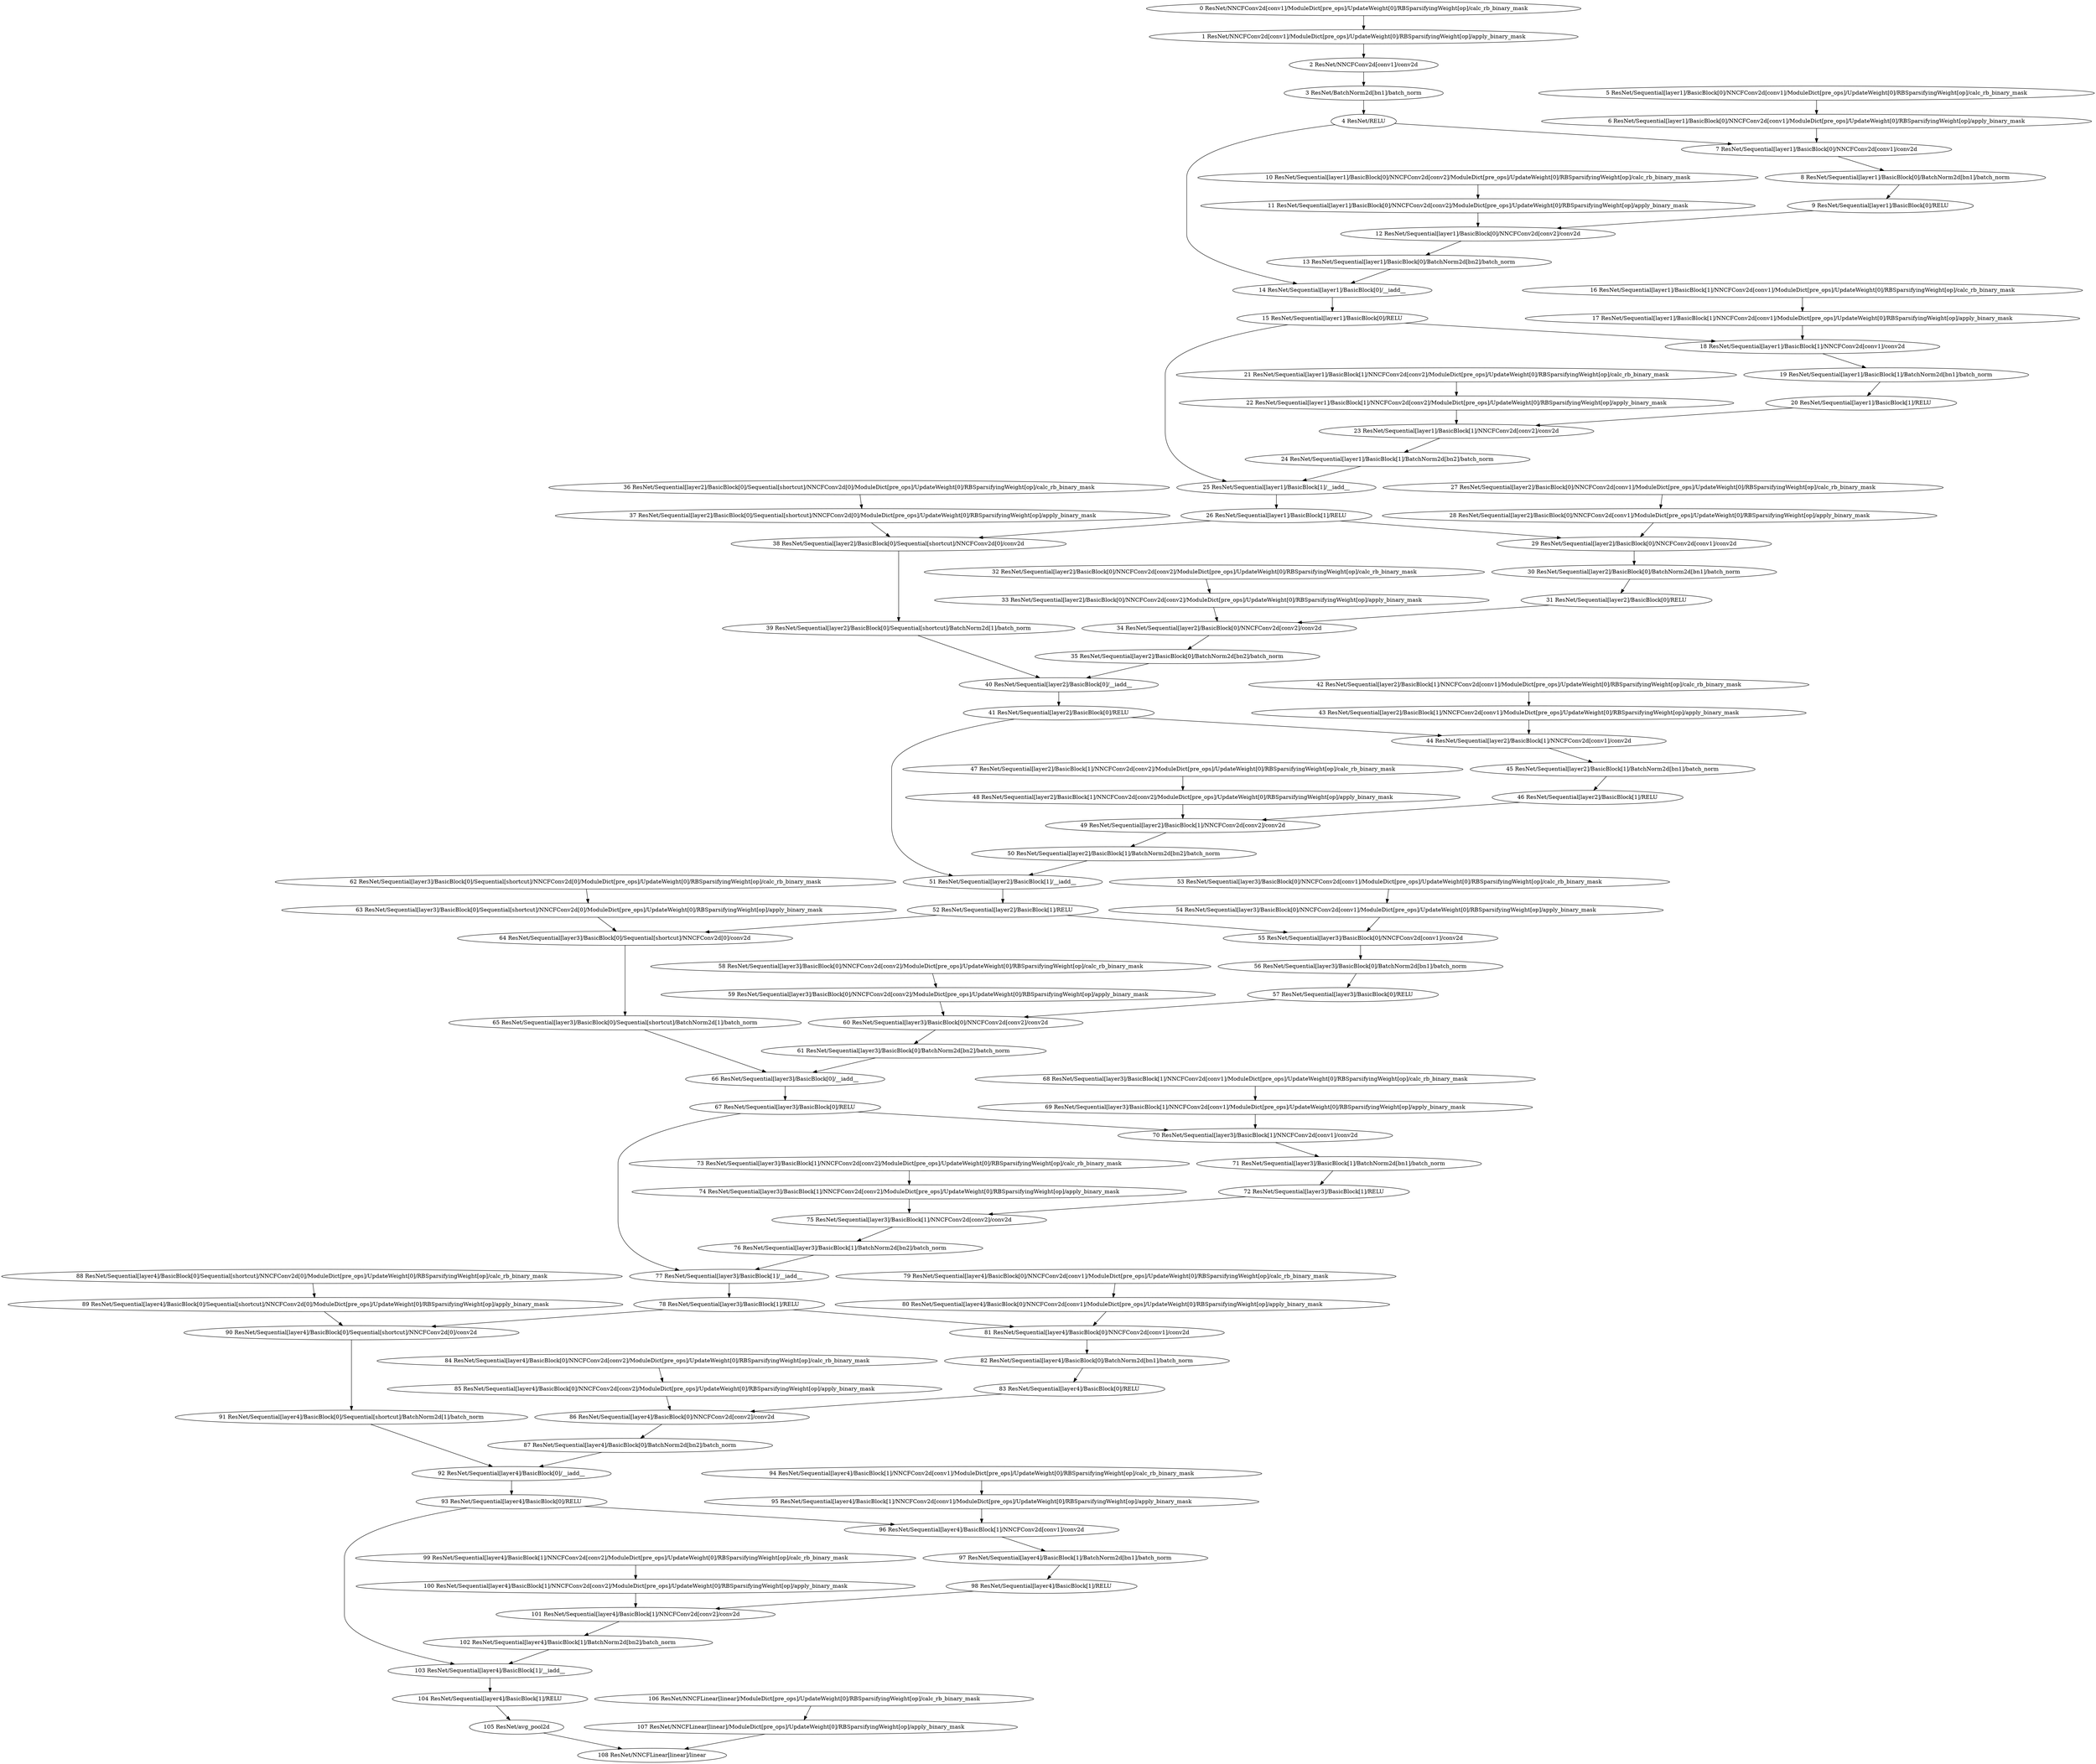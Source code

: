 strict digraph  {
"0 ResNet/NNCFConv2d[conv1]/ModuleDict[pre_ops]/UpdateWeight[0]/RBSparsifyingWeight[op]/calc_rb_binary_mask" [id=0, scope="ResNet/NNCFConv2d[conv1]/ModuleDict[pre_ops]/UpdateWeight[0]/RBSparsifyingWeight[op]", type=calc_rb_binary_mask];
"1 ResNet/NNCFConv2d[conv1]/ModuleDict[pre_ops]/UpdateWeight[0]/RBSparsifyingWeight[op]/apply_binary_mask" [id=1, scope="ResNet/NNCFConv2d[conv1]/ModuleDict[pre_ops]/UpdateWeight[0]/RBSparsifyingWeight[op]", type=apply_binary_mask];
"2 ResNet/NNCFConv2d[conv1]/conv2d" [id=2, scope="ResNet/NNCFConv2d[conv1]", type=conv2d];
"3 ResNet/BatchNorm2d[bn1]/batch_norm" [id=3, scope="ResNet/BatchNorm2d[bn1]", type=batch_norm];
"4 ResNet/RELU" [id=4, scope=ResNet, type=RELU];
"5 ResNet/Sequential[layer1]/BasicBlock[0]/NNCFConv2d[conv1]/ModuleDict[pre_ops]/UpdateWeight[0]/RBSparsifyingWeight[op]/calc_rb_binary_mask" [id=5, scope="ResNet/Sequential[layer1]/BasicBlock[0]/NNCFConv2d[conv1]/ModuleDict[pre_ops]/UpdateWeight[0]/RBSparsifyingWeight[op]", type=calc_rb_binary_mask];
"6 ResNet/Sequential[layer1]/BasicBlock[0]/NNCFConv2d[conv1]/ModuleDict[pre_ops]/UpdateWeight[0]/RBSparsifyingWeight[op]/apply_binary_mask" [id=6, scope="ResNet/Sequential[layer1]/BasicBlock[0]/NNCFConv2d[conv1]/ModuleDict[pre_ops]/UpdateWeight[0]/RBSparsifyingWeight[op]", type=apply_binary_mask];
"7 ResNet/Sequential[layer1]/BasicBlock[0]/NNCFConv2d[conv1]/conv2d" [id=7, scope="ResNet/Sequential[layer1]/BasicBlock[0]/NNCFConv2d[conv1]", type=conv2d];
"8 ResNet/Sequential[layer1]/BasicBlock[0]/BatchNorm2d[bn1]/batch_norm" [id=8, scope="ResNet/Sequential[layer1]/BasicBlock[0]/BatchNorm2d[bn1]", type=batch_norm];
"9 ResNet/Sequential[layer1]/BasicBlock[0]/RELU" [id=9, scope="ResNet/Sequential[layer1]/BasicBlock[0]", type=RELU];
"10 ResNet/Sequential[layer1]/BasicBlock[0]/NNCFConv2d[conv2]/ModuleDict[pre_ops]/UpdateWeight[0]/RBSparsifyingWeight[op]/calc_rb_binary_mask" [id=10, scope="ResNet/Sequential[layer1]/BasicBlock[0]/NNCFConv2d[conv2]/ModuleDict[pre_ops]/UpdateWeight[0]/RBSparsifyingWeight[op]", type=calc_rb_binary_mask];
"11 ResNet/Sequential[layer1]/BasicBlock[0]/NNCFConv2d[conv2]/ModuleDict[pre_ops]/UpdateWeight[0]/RBSparsifyingWeight[op]/apply_binary_mask" [id=11, scope="ResNet/Sequential[layer1]/BasicBlock[0]/NNCFConv2d[conv2]/ModuleDict[pre_ops]/UpdateWeight[0]/RBSparsifyingWeight[op]", type=apply_binary_mask];
"12 ResNet/Sequential[layer1]/BasicBlock[0]/NNCFConv2d[conv2]/conv2d" [id=12, scope="ResNet/Sequential[layer1]/BasicBlock[0]/NNCFConv2d[conv2]", type=conv2d];
"13 ResNet/Sequential[layer1]/BasicBlock[0]/BatchNorm2d[bn2]/batch_norm" [id=13, scope="ResNet/Sequential[layer1]/BasicBlock[0]/BatchNorm2d[bn2]", type=batch_norm];
"14 ResNet/Sequential[layer1]/BasicBlock[0]/__iadd__" [id=14, scope="ResNet/Sequential[layer1]/BasicBlock[0]", type=__iadd__];
"15 ResNet/Sequential[layer1]/BasicBlock[0]/RELU" [id=15, scope="ResNet/Sequential[layer1]/BasicBlock[0]", type=RELU];
"16 ResNet/Sequential[layer1]/BasicBlock[1]/NNCFConv2d[conv1]/ModuleDict[pre_ops]/UpdateWeight[0]/RBSparsifyingWeight[op]/calc_rb_binary_mask" [id=16, scope="ResNet/Sequential[layer1]/BasicBlock[1]/NNCFConv2d[conv1]/ModuleDict[pre_ops]/UpdateWeight[0]/RBSparsifyingWeight[op]", type=calc_rb_binary_mask];
"17 ResNet/Sequential[layer1]/BasicBlock[1]/NNCFConv2d[conv1]/ModuleDict[pre_ops]/UpdateWeight[0]/RBSparsifyingWeight[op]/apply_binary_mask" [id=17, scope="ResNet/Sequential[layer1]/BasicBlock[1]/NNCFConv2d[conv1]/ModuleDict[pre_ops]/UpdateWeight[0]/RBSparsifyingWeight[op]", type=apply_binary_mask];
"18 ResNet/Sequential[layer1]/BasicBlock[1]/NNCFConv2d[conv1]/conv2d" [id=18, scope="ResNet/Sequential[layer1]/BasicBlock[1]/NNCFConv2d[conv1]", type=conv2d];
"19 ResNet/Sequential[layer1]/BasicBlock[1]/BatchNorm2d[bn1]/batch_norm" [id=19, scope="ResNet/Sequential[layer1]/BasicBlock[1]/BatchNorm2d[bn1]", type=batch_norm];
"20 ResNet/Sequential[layer1]/BasicBlock[1]/RELU" [id=20, scope="ResNet/Sequential[layer1]/BasicBlock[1]", type=RELU];
"21 ResNet/Sequential[layer1]/BasicBlock[1]/NNCFConv2d[conv2]/ModuleDict[pre_ops]/UpdateWeight[0]/RBSparsifyingWeight[op]/calc_rb_binary_mask" [id=21, scope="ResNet/Sequential[layer1]/BasicBlock[1]/NNCFConv2d[conv2]/ModuleDict[pre_ops]/UpdateWeight[0]/RBSparsifyingWeight[op]", type=calc_rb_binary_mask];
"22 ResNet/Sequential[layer1]/BasicBlock[1]/NNCFConv2d[conv2]/ModuleDict[pre_ops]/UpdateWeight[0]/RBSparsifyingWeight[op]/apply_binary_mask" [id=22, scope="ResNet/Sequential[layer1]/BasicBlock[1]/NNCFConv2d[conv2]/ModuleDict[pre_ops]/UpdateWeight[0]/RBSparsifyingWeight[op]", type=apply_binary_mask];
"23 ResNet/Sequential[layer1]/BasicBlock[1]/NNCFConv2d[conv2]/conv2d" [id=23, scope="ResNet/Sequential[layer1]/BasicBlock[1]/NNCFConv2d[conv2]", type=conv2d];
"24 ResNet/Sequential[layer1]/BasicBlock[1]/BatchNorm2d[bn2]/batch_norm" [id=24, scope="ResNet/Sequential[layer1]/BasicBlock[1]/BatchNorm2d[bn2]", type=batch_norm];
"25 ResNet/Sequential[layer1]/BasicBlock[1]/__iadd__" [id=25, scope="ResNet/Sequential[layer1]/BasicBlock[1]", type=__iadd__];
"26 ResNet/Sequential[layer1]/BasicBlock[1]/RELU" [id=26, scope="ResNet/Sequential[layer1]/BasicBlock[1]", type=RELU];
"27 ResNet/Sequential[layer2]/BasicBlock[0]/NNCFConv2d[conv1]/ModuleDict[pre_ops]/UpdateWeight[0]/RBSparsifyingWeight[op]/calc_rb_binary_mask" [id=27, scope="ResNet/Sequential[layer2]/BasicBlock[0]/NNCFConv2d[conv1]/ModuleDict[pre_ops]/UpdateWeight[0]/RBSparsifyingWeight[op]", type=calc_rb_binary_mask];
"28 ResNet/Sequential[layer2]/BasicBlock[0]/NNCFConv2d[conv1]/ModuleDict[pre_ops]/UpdateWeight[0]/RBSparsifyingWeight[op]/apply_binary_mask" [id=28, scope="ResNet/Sequential[layer2]/BasicBlock[0]/NNCFConv2d[conv1]/ModuleDict[pre_ops]/UpdateWeight[0]/RBSparsifyingWeight[op]", type=apply_binary_mask];
"29 ResNet/Sequential[layer2]/BasicBlock[0]/NNCFConv2d[conv1]/conv2d" [id=29, scope="ResNet/Sequential[layer2]/BasicBlock[0]/NNCFConv2d[conv1]", type=conv2d];
"30 ResNet/Sequential[layer2]/BasicBlock[0]/BatchNorm2d[bn1]/batch_norm" [id=30, scope="ResNet/Sequential[layer2]/BasicBlock[0]/BatchNorm2d[bn1]", type=batch_norm];
"31 ResNet/Sequential[layer2]/BasicBlock[0]/RELU" [id=31, scope="ResNet/Sequential[layer2]/BasicBlock[0]", type=RELU];
"32 ResNet/Sequential[layer2]/BasicBlock[0]/NNCFConv2d[conv2]/ModuleDict[pre_ops]/UpdateWeight[0]/RBSparsifyingWeight[op]/calc_rb_binary_mask" [id=32, scope="ResNet/Sequential[layer2]/BasicBlock[0]/NNCFConv2d[conv2]/ModuleDict[pre_ops]/UpdateWeight[0]/RBSparsifyingWeight[op]", type=calc_rb_binary_mask];
"33 ResNet/Sequential[layer2]/BasicBlock[0]/NNCFConv2d[conv2]/ModuleDict[pre_ops]/UpdateWeight[0]/RBSparsifyingWeight[op]/apply_binary_mask" [id=33, scope="ResNet/Sequential[layer2]/BasicBlock[0]/NNCFConv2d[conv2]/ModuleDict[pre_ops]/UpdateWeight[0]/RBSparsifyingWeight[op]", type=apply_binary_mask];
"34 ResNet/Sequential[layer2]/BasicBlock[0]/NNCFConv2d[conv2]/conv2d" [id=34, scope="ResNet/Sequential[layer2]/BasicBlock[0]/NNCFConv2d[conv2]", type=conv2d];
"35 ResNet/Sequential[layer2]/BasicBlock[0]/BatchNorm2d[bn2]/batch_norm" [id=35, scope="ResNet/Sequential[layer2]/BasicBlock[0]/BatchNorm2d[bn2]", type=batch_norm];
"36 ResNet/Sequential[layer2]/BasicBlock[0]/Sequential[shortcut]/NNCFConv2d[0]/ModuleDict[pre_ops]/UpdateWeight[0]/RBSparsifyingWeight[op]/calc_rb_binary_mask" [id=36, scope="ResNet/Sequential[layer2]/BasicBlock[0]/Sequential[shortcut]/NNCFConv2d[0]/ModuleDict[pre_ops]/UpdateWeight[0]/RBSparsifyingWeight[op]", type=calc_rb_binary_mask];
"37 ResNet/Sequential[layer2]/BasicBlock[0]/Sequential[shortcut]/NNCFConv2d[0]/ModuleDict[pre_ops]/UpdateWeight[0]/RBSparsifyingWeight[op]/apply_binary_mask" [id=37, scope="ResNet/Sequential[layer2]/BasicBlock[0]/Sequential[shortcut]/NNCFConv2d[0]/ModuleDict[pre_ops]/UpdateWeight[0]/RBSparsifyingWeight[op]", type=apply_binary_mask];
"38 ResNet/Sequential[layer2]/BasicBlock[0]/Sequential[shortcut]/NNCFConv2d[0]/conv2d" [id=38, scope="ResNet/Sequential[layer2]/BasicBlock[0]/Sequential[shortcut]/NNCFConv2d[0]", type=conv2d];
"39 ResNet/Sequential[layer2]/BasicBlock[0]/Sequential[shortcut]/BatchNorm2d[1]/batch_norm" [id=39, scope="ResNet/Sequential[layer2]/BasicBlock[0]/Sequential[shortcut]/BatchNorm2d[1]", type=batch_norm];
"40 ResNet/Sequential[layer2]/BasicBlock[0]/__iadd__" [id=40, scope="ResNet/Sequential[layer2]/BasicBlock[0]", type=__iadd__];
"41 ResNet/Sequential[layer2]/BasicBlock[0]/RELU" [id=41, scope="ResNet/Sequential[layer2]/BasicBlock[0]", type=RELU];
"42 ResNet/Sequential[layer2]/BasicBlock[1]/NNCFConv2d[conv1]/ModuleDict[pre_ops]/UpdateWeight[0]/RBSparsifyingWeight[op]/calc_rb_binary_mask" [id=42, scope="ResNet/Sequential[layer2]/BasicBlock[1]/NNCFConv2d[conv1]/ModuleDict[pre_ops]/UpdateWeight[0]/RBSparsifyingWeight[op]", type=calc_rb_binary_mask];
"43 ResNet/Sequential[layer2]/BasicBlock[1]/NNCFConv2d[conv1]/ModuleDict[pre_ops]/UpdateWeight[0]/RBSparsifyingWeight[op]/apply_binary_mask" [id=43, scope="ResNet/Sequential[layer2]/BasicBlock[1]/NNCFConv2d[conv1]/ModuleDict[pre_ops]/UpdateWeight[0]/RBSparsifyingWeight[op]", type=apply_binary_mask];
"44 ResNet/Sequential[layer2]/BasicBlock[1]/NNCFConv2d[conv1]/conv2d" [id=44, scope="ResNet/Sequential[layer2]/BasicBlock[1]/NNCFConv2d[conv1]", type=conv2d];
"45 ResNet/Sequential[layer2]/BasicBlock[1]/BatchNorm2d[bn1]/batch_norm" [id=45, scope="ResNet/Sequential[layer2]/BasicBlock[1]/BatchNorm2d[bn1]", type=batch_norm];
"46 ResNet/Sequential[layer2]/BasicBlock[1]/RELU" [id=46, scope="ResNet/Sequential[layer2]/BasicBlock[1]", type=RELU];
"47 ResNet/Sequential[layer2]/BasicBlock[1]/NNCFConv2d[conv2]/ModuleDict[pre_ops]/UpdateWeight[0]/RBSparsifyingWeight[op]/calc_rb_binary_mask" [id=47, scope="ResNet/Sequential[layer2]/BasicBlock[1]/NNCFConv2d[conv2]/ModuleDict[pre_ops]/UpdateWeight[0]/RBSparsifyingWeight[op]", type=calc_rb_binary_mask];
"48 ResNet/Sequential[layer2]/BasicBlock[1]/NNCFConv2d[conv2]/ModuleDict[pre_ops]/UpdateWeight[0]/RBSparsifyingWeight[op]/apply_binary_mask" [id=48, scope="ResNet/Sequential[layer2]/BasicBlock[1]/NNCFConv2d[conv2]/ModuleDict[pre_ops]/UpdateWeight[0]/RBSparsifyingWeight[op]", type=apply_binary_mask];
"49 ResNet/Sequential[layer2]/BasicBlock[1]/NNCFConv2d[conv2]/conv2d" [id=49, scope="ResNet/Sequential[layer2]/BasicBlock[1]/NNCFConv2d[conv2]", type=conv2d];
"50 ResNet/Sequential[layer2]/BasicBlock[1]/BatchNorm2d[bn2]/batch_norm" [id=50, scope="ResNet/Sequential[layer2]/BasicBlock[1]/BatchNorm2d[bn2]", type=batch_norm];
"51 ResNet/Sequential[layer2]/BasicBlock[1]/__iadd__" [id=51, scope="ResNet/Sequential[layer2]/BasicBlock[1]", type=__iadd__];
"52 ResNet/Sequential[layer2]/BasicBlock[1]/RELU" [id=52, scope="ResNet/Sequential[layer2]/BasicBlock[1]", type=RELU];
"53 ResNet/Sequential[layer3]/BasicBlock[0]/NNCFConv2d[conv1]/ModuleDict[pre_ops]/UpdateWeight[0]/RBSparsifyingWeight[op]/calc_rb_binary_mask" [id=53, scope="ResNet/Sequential[layer3]/BasicBlock[0]/NNCFConv2d[conv1]/ModuleDict[pre_ops]/UpdateWeight[0]/RBSparsifyingWeight[op]", type=calc_rb_binary_mask];
"54 ResNet/Sequential[layer3]/BasicBlock[0]/NNCFConv2d[conv1]/ModuleDict[pre_ops]/UpdateWeight[0]/RBSparsifyingWeight[op]/apply_binary_mask" [id=54, scope="ResNet/Sequential[layer3]/BasicBlock[0]/NNCFConv2d[conv1]/ModuleDict[pre_ops]/UpdateWeight[0]/RBSparsifyingWeight[op]", type=apply_binary_mask];
"55 ResNet/Sequential[layer3]/BasicBlock[0]/NNCFConv2d[conv1]/conv2d" [id=55, scope="ResNet/Sequential[layer3]/BasicBlock[0]/NNCFConv2d[conv1]", type=conv2d];
"56 ResNet/Sequential[layer3]/BasicBlock[0]/BatchNorm2d[bn1]/batch_norm" [id=56, scope="ResNet/Sequential[layer3]/BasicBlock[0]/BatchNorm2d[bn1]", type=batch_norm];
"57 ResNet/Sequential[layer3]/BasicBlock[0]/RELU" [id=57, scope="ResNet/Sequential[layer3]/BasicBlock[0]", type=RELU];
"58 ResNet/Sequential[layer3]/BasicBlock[0]/NNCFConv2d[conv2]/ModuleDict[pre_ops]/UpdateWeight[0]/RBSparsifyingWeight[op]/calc_rb_binary_mask" [id=58, scope="ResNet/Sequential[layer3]/BasicBlock[0]/NNCFConv2d[conv2]/ModuleDict[pre_ops]/UpdateWeight[0]/RBSparsifyingWeight[op]", type=calc_rb_binary_mask];
"59 ResNet/Sequential[layer3]/BasicBlock[0]/NNCFConv2d[conv2]/ModuleDict[pre_ops]/UpdateWeight[0]/RBSparsifyingWeight[op]/apply_binary_mask" [id=59, scope="ResNet/Sequential[layer3]/BasicBlock[0]/NNCFConv2d[conv2]/ModuleDict[pre_ops]/UpdateWeight[0]/RBSparsifyingWeight[op]", type=apply_binary_mask];
"60 ResNet/Sequential[layer3]/BasicBlock[0]/NNCFConv2d[conv2]/conv2d" [id=60, scope="ResNet/Sequential[layer3]/BasicBlock[0]/NNCFConv2d[conv2]", type=conv2d];
"61 ResNet/Sequential[layer3]/BasicBlock[0]/BatchNorm2d[bn2]/batch_norm" [id=61, scope="ResNet/Sequential[layer3]/BasicBlock[0]/BatchNorm2d[bn2]", type=batch_norm];
"62 ResNet/Sequential[layer3]/BasicBlock[0]/Sequential[shortcut]/NNCFConv2d[0]/ModuleDict[pre_ops]/UpdateWeight[0]/RBSparsifyingWeight[op]/calc_rb_binary_mask" [id=62, scope="ResNet/Sequential[layer3]/BasicBlock[0]/Sequential[shortcut]/NNCFConv2d[0]/ModuleDict[pre_ops]/UpdateWeight[0]/RBSparsifyingWeight[op]", type=calc_rb_binary_mask];
"63 ResNet/Sequential[layer3]/BasicBlock[0]/Sequential[shortcut]/NNCFConv2d[0]/ModuleDict[pre_ops]/UpdateWeight[0]/RBSparsifyingWeight[op]/apply_binary_mask" [id=63, scope="ResNet/Sequential[layer3]/BasicBlock[0]/Sequential[shortcut]/NNCFConv2d[0]/ModuleDict[pre_ops]/UpdateWeight[0]/RBSparsifyingWeight[op]", type=apply_binary_mask];
"64 ResNet/Sequential[layer3]/BasicBlock[0]/Sequential[shortcut]/NNCFConv2d[0]/conv2d" [id=64, scope="ResNet/Sequential[layer3]/BasicBlock[0]/Sequential[shortcut]/NNCFConv2d[0]", type=conv2d];
"65 ResNet/Sequential[layer3]/BasicBlock[0]/Sequential[shortcut]/BatchNorm2d[1]/batch_norm" [id=65, scope="ResNet/Sequential[layer3]/BasicBlock[0]/Sequential[shortcut]/BatchNorm2d[1]", type=batch_norm];
"66 ResNet/Sequential[layer3]/BasicBlock[0]/__iadd__" [id=66, scope="ResNet/Sequential[layer3]/BasicBlock[0]", type=__iadd__];
"67 ResNet/Sequential[layer3]/BasicBlock[0]/RELU" [id=67, scope="ResNet/Sequential[layer3]/BasicBlock[0]", type=RELU];
"68 ResNet/Sequential[layer3]/BasicBlock[1]/NNCFConv2d[conv1]/ModuleDict[pre_ops]/UpdateWeight[0]/RBSparsifyingWeight[op]/calc_rb_binary_mask" [id=68, scope="ResNet/Sequential[layer3]/BasicBlock[1]/NNCFConv2d[conv1]/ModuleDict[pre_ops]/UpdateWeight[0]/RBSparsifyingWeight[op]", type=calc_rb_binary_mask];
"69 ResNet/Sequential[layer3]/BasicBlock[1]/NNCFConv2d[conv1]/ModuleDict[pre_ops]/UpdateWeight[0]/RBSparsifyingWeight[op]/apply_binary_mask" [id=69, scope="ResNet/Sequential[layer3]/BasicBlock[1]/NNCFConv2d[conv1]/ModuleDict[pre_ops]/UpdateWeight[0]/RBSparsifyingWeight[op]", type=apply_binary_mask];
"70 ResNet/Sequential[layer3]/BasicBlock[1]/NNCFConv2d[conv1]/conv2d" [id=70, scope="ResNet/Sequential[layer3]/BasicBlock[1]/NNCFConv2d[conv1]", type=conv2d];
"71 ResNet/Sequential[layer3]/BasicBlock[1]/BatchNorm2d[bn1]/batch_norm" [id=71, scope="ResNet/Sequential[layer3]/BasicBlock[1]/BatchNorm2d[bn1]", type=batch_norm];
"72 ResNet/Sequential[layer3]/BasicBlock[1]/RELU" [id=72, scope="ResNet/Sequential[layer3]/BasicBlock[1]", type=RELU];
"73 ResNet/Sequential[layer3]/BasicBlock[1]/NNCFConv2d[conv2]/ModuleDict[pre_ops]/UpdateWeight[0]/RBSparsifyingWeight[op]/calc_rb_binary_mask" [id=73, scope="ResNet/Sequential[layer3]/BasicBlock[1]/NNCFConv2d[conv2]/ModuleDict[pre_ops]/UpdateWeight[0]/RBSparsifyingWeight[op]", type=calc_rb_binary_mask];
"74 ResNet/Sequential[layer3]/BasicBlock[1]/NNCFConv2d[conv2]/ModuleDict[pre_ops]/UpdateWeight[0]/RBSparsifyingWeight[op]/apply_binary_mask" [id=74, scope="ResNet/Sequential[layer3]/BasicBlock[1]/NNCFConv2d[conv2]/ModuleDict[pre_ops]/UpdateWeight[0]/RBSparsifyingWeight[op]", type=apply_binary_mask];
"75 ResNet/Sequential[layer3]/BasicBlock[1]/NNCFConv2d[conv2]/conv2d" [id=75, scope="ResNet/Sequential[layer3]/BasicBlock[1]/NNCFConv2d[conv2]", type=conv2d];
"76 ResNet/Sequential[layer3]/BasicBlock[1]/BatchNorm2d[bn2]/batch_norm" [id=76, scope="ResNet/Sequential[layer3]/BasicBlock[1]/BatchNorm2d[bn2]", type=batch_norm];
"77 ResNet/Sequential[layer3]/BasicBlock[1]/__iadd__" [id=77, scope="ResNet/Sequential[layer3]/BasicBlock[1]", type=__iadd__];
"78 ResNet/Sequential[layer3]/BasicBlock[1]/RELU" [id=78, scope="ResNet/Sequential[layer3]/BasicBlock[1]", type=RELU];
"79 ResNet/Sequential[layer4]/BasicBlock[0]/NNCFConv2d[conv1]/ModuleDict[pre_ops]/UpdateWeight[0]/RBSparsifyingWeight[op]/calc_rb_binary_mask" [id=79, scope="ResNet/Sequential[layer4]/BasicBlock[0]/NNCFConv2d[conv1]/ModuleDict[pre_ops]/UpdateWeight[0]/RBSparsifyingWeight[op]", type=calc_rb_binary_mask];
"80 ResNet/Sequential[layer4]/BasicBlock[0]/NNCFConv2d[conv1]/ModuleDict[pre_ops]/UpdateWeight[0]/RBSparsifyingWeight[op]/apply_binary_mask" [id=80, scope="ResNet/Sequential[layer4]/BasicBlock[0]/NNCFConv2d[conv1]/ModuleDict[pre_ops]/UpdateWeight[0]/RBSparsifyingWeight[op]", type=apply_binary_mask];
"81 ResNet/Sequential[layer4]/BasicBlock[0]/NNCFConv2d[conv1]/conv2d" [id=81, scope="ResNet/Sequential[layer4]/BasicBlock[0]/NNCFConv2d[conv1]", type=conv2d];
"82 ResNet/Sequential[layer4]/BasicBlock[0]/BatchNorm2d[bn1]/batch_norm" [id=82, scope="ResNet/Sequential[layer4]/BasicBlock[0]/BatchNorm2d[bn1]", type=batch_norm];
"83 ResNet/Sequential[layer4]/BasicBlock[0]/RELU" [id=83, scope="ResNet/Sequential[layer4]/BasicBlock[0]", type=RELU];
"84 ResNet/Sequential[layer4]/BasicBlock[0]/NNCFConv2d[conv2]/ModuleDict[pre_ops]/UpdateWeight[0]/RBSparsifyingWeight[op]/calc_rb_binary_mask" [id=84, scope="ResNet/Sequential[layer4]/BasicBlock[0]/NNCFConv2d[conv2]/ModuleDict[pre_ops]/UpdateWeight[0]/RBSparsifyingWeight[op]", type=calc_rb_binary_mask];
"85 ResNet/Sequential[layer4]/BasicBlock[0]/NNCFConv2d[conv2]/ModuleDict[pre_ops]/UpdateWeight[0]/RBSparsifyingWeight[op]/apply_binary_mask" [id=85, scope="ResNet/Sequential[layer4]/BasicBlock[0]/NNCFConv2d[conv2]/ModuleDict[pre_ops]/UpdateWeight[0]/RBSparsifyingWeight[op]", type=apply_binary_mask];
"86 ResNet/Sequential[layer4]/BasicBlock[0]/NNCFConv2d[conv2]/conv2d" [id=86, scope="ResNet/Sequential[layer4]/BasicBlock[0]/NNCFConv2d[conv2]", type=conv2d];
"87 ResNet/Sequential[layer4]/BasicBlock[0]/BatchNorm2d[bn2]/batch_norm" [id=87, scope="ResNet/Sequential[layer4]/BasicBlock[0]/BatchNorm2d[bn2]", type=batch_norm];
"88 ResNet/Sequential[layer4]/BasicBlock[0]/Sequential[shortcut]/NNCFConv2d[0]/ModuleDict[pre_ops]/UpdateWeight[0]/RBSparsifyingWeight[op]/calc_rb_binary_mask" [id=88, scope="ResNet/Sequential[layer4]/BasicBlock[0]/Sequential[shortcut]/NNCFConv2d[0]/ModuleDict[pre_ops]/UpdateWeight[0]/RBSparsifyingWeight[op]", type=calc_rb_binary_mask];
"89 ResNet/Sequential[layer4]/BasicBlock[0]/Sequential[shortcut]/NNCFConv2d[0]/ModuleDict[pre_ops]/UpdateWeight[0]/RBSparsifyingWeight[op]/apply_binary_mask" [id=89, scope="ResNet/Sequential[layer4]/BasicBlock[0]/Sequential[shortcut]/NNCFConv2d[0]/ModuleDict[pre_ops]/UpdateWeight[0]/RBSparsifyingWeight[op]", type=apply_binary_mask];
"90 ResNet/Sequential[layer4]/BasicBlock[0]/Sequential[shortcut]/NNCFConv2d[0]/conv2d" [id=90, scope="ResNet/Sequential[layer4]/BasicBlock[0]/Sequential[shortcut]/NNCFConv2d[0]", type=conv2d];
"91 ResNet/Sequential[layer4]/BasicBlock[0]/Sequential[shortcut]/BatchNorm2d[1]/batch_norm" [id=91, scope="ResNet/Sequential[layer4]/BasicBlock[0]/Sequential[shortcut]/BatchNorm2d[1]", type=batch_norm];
"92 ResNet/Sequential[layer4]/BasicBlock[0]/__iadd__" [id=92, scope="ResNet/Sequential[layer4]/BasicBlock[0]", type=__iadd__];
"93 ResNet/Sequential[layer4]/BasicBlock[0]/RELU" [id=93, scope="ResNet/Sequential[layer4]/BasicBlock[0]", type=RELU];
"94 ResNet/Sequential[layer4]/BasicBlock[1]/NNCFConv2d[conv1]/ModuleDict[pre_ops]/UpdateWeight[0]/RBSparsifyingWeight[op]/calc_rb_binary_mask" [id=94, scope="ResNet/Sequential[layer4]/BasicBlock[1]/NNCFConv2d[conv1]/ModuleDict[pre_ops]/UpdateWeight[0]/RBSparsifyingWeight[op]", type=calc_rb_binary_mask];
"95 ResNet/Sequential[layer4]/BasicBlock[1]/NNCFConv2d[conv1]/ModuleDict[pre_ops]/UpdateWeight[0]/RBSparsifyingWeight[op]/apply_binary_mask" [id=95, scope="ResNet/Sequential[layer4]/BasicBlock[1]/NNCFConv2d[conv1]/ModuleDict[pre_ops]/UpdateWeight[0]/RBSparsifyingWeight[op]", type=apply_binary_mask];
"96 ResNet/Sequential[layer4]/BasicBlock[1]/NNCFConv2d[conv1]/conv2d" [id=96, scope="ResNet/Sequential[layer4]/BasicBlock[1]/NNCFConv2d[conv1]", type=conv2d];
"97 ResNet/Sequential[layer4]/BasicBlock[1]/BatchNorm2d[bn1]/batch_norm" [id=97, scope="ResNet/Sequential[layer4]/BasicBlock[1]/BatchNorm2d[bn1]", type=batch_norm];
"98 ResNet/Sequential[layer4]/BasicBlock[1]/RELU" [id=98, scope="ResNet/Sequential[layer4]/BasicBlock[1]", type=RELU];
"99 ResNet/Sequential[layer4]/BasicBlock[1]/NNCFConv2d[conv2]/ModuleDict[pre_ops]/UpdateWeight[0]/RBSparsifyingWeight[op]/calc_rb_binary_mask" [id=99, scope="ResNet/Sequential[layer4]/BasicBlock[1]/NNCFConv2d[conv2]/ModuleDict[pre_ops]/UpdateWeight[0]/RBSparsifyingWeight[op]", type=calc_rb_binary_mask];
"100 ResNet/Sequential[layer4]/BasicBlock[1]/NNCFConv2d[conv2]/ModuleDict[pre_ops]/UpdateWeight[0]/RBSparsifyingWeight[op]/apply_binary_mask" [id=100, scope="ResNet/Sequential[layer4]/BasicBlock[1]/NNCFConv2d[conv2]/ModuleDict[pre_ops]/UpdateWeight[0]/RBSparsifyingWeight[op]", type=apply_binary_mask];
"101 ResNet/Sequential[layer4]/BasicBlock[1]/NNCFConv2d[conv2]/conv2d" [id=101, scope="ResNet/Sequential[layer4]/BasicBlock[1]/NNCFConv2d[conv2]", type=conv2d];
"102 ResNet/Sequential[layer4]/BasicBlock[1]/BatchNorm2d[bn2]/batch_norm" [id=102, scope="ResNet/Sequential[layer4]/BasicBlock[1]/BatchNorm2d[bn2]", type=batch_norm];
"103 ResNet/Sequential[layer4]/BasicBlock[1]/__iadd__" [id=103, scope="ResNet/Sequential[layer4]/BasicBlock[1]", type=__iadd__];
"104 ResNet/Sequential[layer4]/BasicBlock[1]/RELU" [id=104, scope="ResNet/Sequential[layer4]/BasicBlock[1]", type=RELU];
"105 ResNet/avg_pool2d" [id=105, scope=ResNet, type=avg_pool2d];
"106 ResNet/NNCFLinear[linear]/ModuleDict[pre_ops]/UpdateWeight[0]/RBSparsifyingWeight[op]/calc_rb_binary_mask" [id=106, scope="ResNet/NNCFLinear[linear]/ModuleDict[pre_ops]/UpdateWeight[0]/RBSparsifyingWeight[op]", type=calc_rb_binary_mask];
"107 ResNet/NNCFLinear[linear]/ModuleDict[pre_ops]/UpdateWeight[0]/RBSparsifyingWeight[op]/apply_binary_mask" [id=107, scope="ResNet/NNCFLinear[linear]/ModuleDict[pre_ops]/UpdateWeight[0]/RBSparsifyingWeight[op]", type=apply_binary_mask];
"108 ResNet/NNCFLinear[linear]/linear" [id=108, scope="ResNet/NNCFLinear[linear]", type=linear];
"0 ResNet/NNCFConv2d[conv1]/ModuleDict[pre_ops]/UpdateWeight[0]/RBSparsifyingWeight[op]/calc_rb_binary_mask" -> "1 ResNet/NNCFConv2d[conv1]/ModuleDict[pre_ops]/UpdateWeight[0]/RBSparsifyingWeight[op]/apply_binary_mask";
"1 ResNet/NNCFConv2d[conv1]/ModuleDict[pre_ops]/UpdateWeight[0]/RBSparsifyingWeight[op]/apply_binary_mask" -> "2 ResNet/NNCFConv2d[conv1]/conv2d";
"2 ResNet/NNCFConv2d[conv1]/conv2d" -> "3 ResNet/BatchNorm2d[bn1]/batch_norm";
"3 ResNet/BatchNorm2d[bn1]/batch_norm" -> "4 ResNet/RELU";
"4 ResNet/RELU" -> "7 ResNet/Sequential[layer1]/BasicBlock[0]/NNCFConv2d[conv1]/conv2d";
"5 ResNet/Sequential[layer1]/BasicBlock[0]/NNCFConv2d[conv1]/ModuleDict[pre_ops]/UpdateWeight[0]/RBSparsifyingWeight[op]/calc_rb_binary_mask" -> "6 ResNet/Sequential[layer1]/BasicBlock[0]/NNCFConv2d[conv1]/ModuleDict[pre_ops]/UpdateWeight[0]/RBSparsifyingWeight[op]/apply_binary_mask";
"6 ResNet/Sequential[layer1]/BasicBlock[0]/NNCFConv2d[conv1]/ModuleDict[pre_ops]/UpdateWeight[0]/RBSparsifyingWeight[op]/apply_binary_mask" -> "7 ResNet/Sequential[layer1]/BasicBlock[0]/NNCFConv2d[conv1]/conv2d";
"7 ResNet/Sequential[layer1]/BasicBlock[0]/NNCFConv2d[conv1]/conv2d" -> "8 ResNet/Sequential[layer1]/BasicBlock[0]/BatchNorm2d[bn1]/batch_norm";
"8 ResNet/Sequential[layer1]/BasicBlock[0]/BatchNorm2d[bn1]/batch_norm" -> "9 ResNet/Sequential[layer1]/BasicBlock[0]/RELU";
"4 ResNet/RELU" -> "14 ResNet/Sequential[layer1]/BasicBlock[0]/__iadd__";
"9 ResNet/Sequential[layer1]/BasicBlock[0]/RELU" -> "12 ResNet/Sequential[layer1]/BasicBlock[0]/NNCFConv2d[conv2]/conv2d";
"10 ResNet/Sequential[layer1]/BasicBlock[0]/NNCFConv2d[conv2]/ModuleDict[pre_ops]/UpdateWeight[0]/RBSparsifyingWeight[op]/calc_rb_binary_mask" -> "11 ResNet/Sequential[layer1]/BasicBlock[0]/NNCFConv2d[conv2]/ModuleDict[pre_ops]/UpdateWeight[0]/RBSparsifyingWeight[op]/apply_binary_mask";
"11 ResNet/Sequential[layer1]/BasicBlock[0]/NNCFConv2d[conv2]/ModuleDict[pre_ops]/UpdateWeight[0]/RBSparsifyingWeight[op]/apply_binary_mask" -> "12 ResNet/Sequential[layer1]/BasicBlock[0]/NNCFConv2d[conv2]/conv2d";
"12 ResNet/Sequential[layer1]/BasicBlock[0]/NNCFConv2d[conv2]/conv2d" -> "13 ResNet/Sequential[layer1]/BasicBlock[0]/BatchNorm2d[bn2]/batch_norm";
"13 ResNet/Sequential[layer1]/BasicBlock[0]/BatchNorm2d[bn2]/batch_norm" -> "14 ResNet/Sequential[layer1]/BasicBlock[0]/__iadd__";
"14 ResNet/Sequential[layer1]/BasicBlock[0]/__iadd__" -> "15 ResNet/Sequential[layer1]/BasicBlock[0]/RELU";
"15 ResNet/Sequential[layer1]/BasicBlock[0]/RELU" -> "18 ResNet/Sequential[layer1]/BasicBlock[1]/NNCFConv2d[conv1]/conv2d";
"15 ResNet/Sequential[layer1]/BasicBlock[0]/RELU" -> "25 ResNet/Sequential[layer1]/BasicBlock[1]/__iadd__";
"16 ResNet/Sequential[layer1]/BasicBlock[1]/NNCFConv2d[conv1]/ModuleDict[pre_ops]/UpdateWeight[0]/RBSparsifyingWeight[op]/calc_rb_binary_mask" -> "17 ResNet/Sequential[layer1]/BasicBlock[1]/NNCFConv2d[conv1]/ModuleDict[pre_ops]/UpdateWeight[0]/RBSparsifyingWeight[op]/apply_binary_mask";
"17 ResNet/Sequential[layer1]/BasicBlock[1]/NNCFConv2d[conv1]/ModuleDict[pre_ops]/UpdateWeight[0]/RBSparsifyingWeight[op]/apply_binary_mask" -> "18 ResNet/Sequential[layer1]/BasicBlock[1]/NNCFConv2d[conv1]/conv2d";
"18 ResNet/Sequential[layer1]/BasicBlock[1]/NNCFConv2d[conv1]/conv2d" -> "19 ResNet/Sequential[layer1]/BasicBlock[1]/BatchNorm2d[bn1]/batch_norm";
"19 ResNet/Sequential[layer1]/BasicBlock[1]/BatchNorm2d[bn1]/batch_norm" -> "20 ResNet/Sequential[layer1]/BasicBlock[1]/RELU";
"20 ResNet/Sequential[layer1]/BasicBlock[1]/RELU" -> "23 ResNet/Sequential[layer1]/BasicBlock[1]/NNCFConv2d[conv2]/conv2d";
"21 ResNet/Sequential[layer1]/BasicBlock[1]/NNCFConv2d[conv2]/ModuleDict[pre_ops]/UpdateWeight[0]/RBSparsifyingWeight[op]/calc_rb_binary_mask" -> "22 ResNet/Sequential[layer1]/BasicBlock[1]/NNCFConv2d[conv2]/ModuleDict[pre_ops]/UpdateWeight[0]/RBSparsifyingWeight[op]/apply_binary_mask";
"22 ResNet/Sequential[layer1]/BasicBlock[1]/NNCFConv2d[conv2]/ModuleDict[pre_ops]/UpdateWeight[0]/RBSparsifyingWeight[op]/apply_binary_mask" -> "23 ResNet/Sequential[layer1]/BasicBlock[1]/NNCFConv2d[conv2]/conv2d";
"23 ResNet/Sequential[layer1]/BasicBlock[1]/NNCFConv2d[conv2]/conv2d" -> "24 ResNet/Sequential[layer1]/BasicBlock[1]/BatchNorm2d[bn2]/batch_norm";
"24 ResNet/Sequential[layer1]/BasicBlock[1]/BatchNorm2d[bn2]/batch_norm" -> "25 ResNet/Sequential[layer1]/BasicBlock[1]/__iadd__";
"25 ResNet/Sequential[layer1]/BasicBlock[1]/__iadd__" -> "26 ResNet/Sequential[layer1]/BasicBlock[1]/RELU";
"26 ResNet/Sequential[layer1]/BasicBlock[1]/RELU" -> "29 ResNet/Sequential[layer2]/BasicBlock[0]/NNCFConv2d[conv1]/conv2d";
"26 ResNet/Sequential[layer1]/BasicBlock[1]/RELU" -> "38 ResNet/Sequential[layer2]/BasicBlock[0]/Sequential[shortcut]/NNCFConv2d[0]/conv2d";
"27 ResNet/Sequential[layer2]/BasicBlock[0]/NNCFConv2d[conv1]/ModuleDict[pre_ops]/UpdateWeight[0]/RBSparsifyingWeight[op]/calc_rb_binary_mask" -> "28 ResNet/Sequential[layer2]/BasicBlock[0]/NNCFConv2d[conv1]/ModuleDict[pre_ops]/UpdateWeight[0]/RBSparsifyingWeight[op]/apply_binary_mask";
"28 ResNet/Sequential[layer2]/BasicBlock[0]/NNCFConv2d[conv1]/ModuleDict[pre_ops]/UpdateWeight[0]/RBSparsifyingWeight[op]/apply_binary_mask" -> "29 ResNet/Sequential[layer2]/BasicBlock[0]/NNCFConv2d[conv1]/conv2d";
"29 ResNet/Sequential[layer2]/BasicBlock[0]/NNCFConv2d[conv1]/conv2d" -> "30 ResNet/Sequential[layer2]/BasicBlock[0]/BatchNorm2d[bn1]/batch_norm";
"30 ResNet/Sequential[layer2]/BasicBlock[0]/BatchNorm2d[bn1]/batch_norm" -> "31 ResNet/Sequential[layer2]/BasicBlock[0]/RELU";
"31 ResNet/Sequential[layer2]/BasicBlock[0]/RELU" -> "34 ResNet/Sequential[layer2]/BasicBlock[0]/NNCFConv2d[conv2]/conv2d";
"32 ResNet/Sequential[layer2]/BasicBlock[0]/NNCFConv2d[conv2]/ModuleDict[pre_ops]/UpdateWeight[0]/RBSparsifyingWeight[op]/calc_rb_binary_mask" -> "33 ResNet/Sequential[layer2]/BasicBlock[0]/NNCFConv2d[conv2]/ModuleDict[pre_ops]/UpdateWeight[0]/RBSparsifyingWeight[op]/apply_binary_mask";
"33 ResNet/Sequential[layer2]/BasicBlock[0]/NNCFConv2d[conv2]/ModuleDict[pre_ops]/UpdateWeight[0]/RBSparsifyingWeight[op]/apply_binary_mask" -> "34 ResNet/Sequential[layer2]/BasicBlock[0]/NNCFConv2d[conv2]/conv2d";
"34 ResNet/Sequential[layer2]/BasicBlock[0]/NNCFConv2d[conv2]/conv2d" -> "35 ResNet/Sequential[layer2]/BasicBlock[0]/BatchNorm2d[bn2]/batch_norm";
"35 ResNet/Sequential[layer2]/BasicBlock[0]/BatchNorm2d[bn2]/batch_norm" -> "40 ResNet/Sequential[layer2]/BasicBlock[0]/__iadd__";
"36 ResNet/Sequential[layer2]/BasicBlock[0]/Sequential[shortcut]/NNCFConv2d[0]/ModuleDict[pre_ops]/UpdateWeight[0]/RBSparsifyingWeight[op]/calc_rb_binary_mask" -> "37 ResNet/Sequential[layer2]/BasicBlock[0]/Sequential[shortcut]/NNCFConv2d[0]/ModuleDict[pre_ops]/UpdateWeight[0]/RBSparsifyingWeight[op]/apply_binary_mask";
"37 ResNet/Sequential[layer2]/BasicBlock[0]/Sequential[shortcut]/NNCFConv2d[0]/ModuleDict[pre_ops]/UpdateWeight[0]/RBSparsifyingWeight[op]/apply_binary_mask" -> "38 ResNet/Sequential[layer2]/BasicBlock[0]/Sequential[shortcut]/NNCFConv2d[0]/conv2d";
"38 ResNet/Sequential[layer2]/BasicBlock[0]/Sequential[shortcut]/NNCFConv2d[0]/conv2d" -> "39 ResNet/Sequential[layer2]/BasicBlock[0]/Sequential[shortcut]/BatchNorm2d[1]/batch_norm";
"39 ResNet/Sequential[layer2]/BasicBlock[0]/Sequential[shortcut]/BatchNorm2d[1]/batch_norm" -> "40 ResNet/Sequential[layer2]/BasicBlock[0]/__iadd__";
"40 ResNet/Sequential[layer2]/BasicBlock[0]/__iadd__" -> "41 ResNet/Sequential[layer2]/BasicBlock[0]/RELU";
"41 ResNet/Sequential[layer2]/BasicBlock[0]/RELU" -> "44 ResNet/Sequential[layer2]/BasicBlock[1]/NNCFConv2d[conv1]/conv2d";
"41 ResNet/Sequential[layer2]/BasicBlock[0]/RELU" -> "51 ResNet/Sequential[layer2]/BasicBlock[1]/__iadd__";
"42 ResNet/Sequential[layer2]/BasicBlock[1]/NNCFConv2d[conv1]/ModuleDict[pre_ops]/UpdateWeight[0]/RBSparsifyingWeight[op]/calc_rb_binary_mask" -> "43 ResNet/Sequential[layer2]/BasicBlock[1]/NNCFConv2d[conv1]/ModuleDict[pre_ops]/UpdateWeight[0]/RBSparsifyingWeight[op]/apply_binary_mask";
"43 ResNet/Sequential[layer2]/BasicBlock[1]/NNCFConv2d[conv1]/ModuleDict[pre_ops]/UpdateWeight[0]/RBSparsifyingWeight[op]/apply_binary_mask" -> "44 ResNet/Sequential[layer2]/BasicBlock[1]/NNCFConv2d[conv1]/conv2d";
"44 ResNet/Sequential[layer2]/BasicBlock[1]/NNCFConv2d[conv1]/conv2d" -> "45 ResNet/Sequential[layer2]/BasicBlock[1]/BatchNorm2d[bn1]/batch_norm";
"45 ResNet/Sequential[layer2]/BasicBlock[1]/BatchNorm2d[bn1]/batch_norm" -> "46 ResNet/Sequential[layer2]/BasicBlock[1]/RELU";
"46 ResNet/Sequential[layer2]/BasicBlock[1]/RELU" -> "49 ResNet/Sequential[layer2]/BasicBlock[1]/NNCFConv2d[conv2]/conv2d";
"47 ResNet/Sequential[layer2]/BasicBlock[1]/NNCFConv2d[conv2]/ModuleDict[pre_ops]/UpdateWeight[0]/RBSparsifyingWeight[op]/calc_rb_binary_mask" -> "48 ResNet/Sequential[layer2]/BasicBlock[1]/NNCFConv2d[conv2]/ModuleDict[pre_ops]/UpdateWeight[0]/RBSparsifyingWeight[op]/apply_binary_mask";
"48 ResNet/Sequential[layer2]/BasicBlock[1]/NNCFConv2d[conv2]/ModuleDict[pre_ops]/UpdateWeight[0]/RBSparsifyingWeight[op]/apply_binary_mask" -> "49 ResNet/Sequential[layer2]/BasicBlock[1]/NNCFConv2d[conv2]/conv2d";
"49 ResNet/Sequential[layer2]/BasicBlock[1]/NNCFConv2d[conv2]/conv2d" -> "50 ResNet/Sequential[layer2]/BasicBlock[1]/BatchNorm2d[bn2]/batch_norm";
"50 ResNet/Sequential[layer2]/BasicBlock[1]/BatchNorm2d[bn2]/batch_norm" -> "51 ResNet/Sequential[layer2]/BasicBlock[1]/__iadd__";
"51 ResNet/Sequential[layer2]/BasicBlock[1]/__iadd__" -> "52 ResNet/Sequential[layer2]/BasicBlock[1]/RELU";
"52 ResNet/Sequential[layer2]/BasicBlock[1]/RELU" -> "55 ResNet/Sequential[layer3]/BasicBlock[0]/NNCFConv2d[conv1]/conv2d";
"52 ResNet/Sequential[layer2]/BasicBlock[1]/RELU" -> "64 ResNet/Sequential[layer3]/BasicBlock[0]/Sequential[shortcut]/NNCFConv2d[0]/conv2d";
"53 ResNet/Sequential[layer3]/BasicBlock[0]/NNCFConv2d[conv1]/ModuleDict[pre_ops]/UpdateWeight[0]/RBSparsifyingWeight[op]/calc_rb_binary_mask" -> "54 ResNet/Sequential[layer3]/BasicBlock[0]/NNCFConv2d[conv1]/ModuleDict[pre_ops]/UpdateWeight[0]/RBSparsifyingWeight[op]/apply_binary_mask";
"54 ResNet/Sequential[layer3]/BasicBlock[0]/NNCFConv2d[conv1]/ModuleDict[pre_ops]/UpdateWeight[0]/RBSparsifyingWeight[op]/apply_binary_mask" -> "55 ResNet/Sequential[layer3]/BasicBlock[0]/NNCFConv2d[conv1]/conv2d";
"55 ResNet/Sequential[layer3]/BasicBlock[0]/NNCFConv2d[conv1]/conv2d" -> "56 ResNet/Sequential[layer3]/BasicBlock[0]/BatchNorm2d[bn1]/batch_norm";
"56 ResNet/Sequential[layer3]/BasicBlock[0]/BatchNorm2d[bn1]/batch_norm" -> "57 ResNet/Sequential[layer3]/BasicBlock[0]/RELU";
"57 ResNet/Sequential[layer3]/BasicBlock[0]/RELU" -> "60 ResNet/Sequential[layer3]/BasicBlock[0]/NNCFConv2d[conv2]/conv2d";
"58 ResNet/Sequential[layer3]/BasicBlock[0]/NNCFConv2d[conv2]/ModuleDict[pre_ops]/UpdateWeight[0]/RBSparsifyingWeight[op]/calc_rb_binary_mask" -> "59 ResNet/Sequential[layer3]/BasicBlock[0]/NNCFConv2d[conv2]/ModuleDict[pre_ops]/UpdateWeight[0]/RBSparsifyingWeight[op]/apply_binary_mask";
"59 ResNet/Sequential[layer3]/BasicBlock[0]/NNCFConv2d[conv2]/ModuleDict[pre_ops]/UpdateWeight[0]/RBSparsifyingWeight[op]/apply_binary_mask" -> "60 ResNet/Sequential[layer3]/BasicBlock[0]/NNCFConv2d[conv2]/conv2d";
"60 ResNet/Sequential[layer3]/BasicBlock[0]/NNCFConv2d[conv2]/conv2d" -> "61 ResNet/Sequential[layer3]/BasicBlock[0]/BatchNorm2d[bn2]/batch_norm";
"61 ResNet/Sequential[layer3]/BasicBlock[0]/BatchNorm2d[bn2]/batch_norm" -> "66 ResNet/Sequential[layer3]/BasicBlock[0]/__iadd__";
"62 ResNet/Sequential[layer3]/BasicBlock[0]/Sequential[shortcut]/NNCFConv2d[0]/ModuleDict[pre_ops]/UpdateWeight[0]/RBSparsifyingWeight[op]/calc_rb_binary_mask" -> "63 ResNet/Sequential[layer3]/BasicBlock[0]/Sequential[shortcut]/NNCFConv2d[0]/ModuleDict[pre_ops]/UpdateWeight[0]/RBSparsifyingWeight[op]/apply_binary_mask";
"63 ResNet/Sequential[layer3]/BasicBlock[0]/Sequential[shortcut]/NNCFConv2d[0]/ModuleDict[pre_ops]/UpdateWeight[0]/RBSparsifyingWeight[op]/apply_binary_mask" -> "64 ResNet/Sequential[layer3]/BasicBlock[0]/Sequential[shortcut]/NNCFConv2d[0]/conv2d";
"64 ResNet/Sequential[layer3]/BasicBlock[0]/Sequential[shortcut]/NNCFConv2d[0]/conv2d" -> "65 ResNet/Sequential[layer3]/BasicBlock[0]/Sequential[shortcut]/BatchNorm2d[1]/batch_norm";
"65 ResNet/Sequential[layer3]/BasicBlock[0]/Sequential[shortcut]/BatchNorm2d[1]/batch_norm" -> "66 ResNet/Sequential[layer3]/BasicBlock[0]/__iadd__";
"66 ResNet/Sequential[layer3]/BasicBlock[0]/__iadd__" -> "67 ResNet/Sequential[layer3]/BasicBlock[0]/RELU";
"67 ResNet/Sequential[layer3]/BasicBlock[0]/RELU" -> "70 ResNet/Sequential[layer3]/BasicBlock[1]/NNCFConv2d[conv1]/conv2d";
"67 ResNet/Sequential[layer3]/BasicBlock[0]/RELU" -> "77 ResNet/Sequential[layer3]/BasicBlock[1]/__iadd__";
"68 ResNet/Sequential[layer3]/BasicBlock[1]/NNCFConv2d[conv1]/ModuleDict[pre_ops]/UpdateWeight[0]/RBSparsifyingWeight[op]/calc_rb_binary_mask" -> "69 ResNet/Sequential[layer3]/BasicBlock[1]/NNCFConv2d[conv1]/ModuleDict[pre_ops]/UpdateWeight[0]/RBSparsifyingWeight[op]/apply_binary_mask";
"69 ResNet/Sequential[layer3]/BasicBlock[1]/NNCFConv2d[conv1]/ModuleDict[pre_ops]/UpdateWeight[0]/RBSparsifyingWeight[op]/apply_binary_mask" -> "70 ResNet/Sequential[layer3]/BasicBlock[1]/NNCFConv2d[conv1]/conv2d";
"70 ResNet/Sequential[layer3]/BasicBlock[1]/NNCFConv2d[conv1]/conv2d" -> "71 ResNet/Sequential[layer3]/BasicBlock[1]/BatchNorm2d[bn1]/batch_norm";
"71 ResNet/Sequential[layer3]/BasicBlock[1]/BatchNorm2d[bn1]/batch_norm" -> "72 ResNet/Sequential[layer3]/BasicBlock[1]/RELU";
"72 ResNet/Sequential[layer3]/BasicBlock[1]/RELU" -> "75 ResNet/Sequential[layer3]/BasicBlock[1]/NNCFConv2d[conv2]/conv2d";
"73 ResNet/Sequential[layer3]/BasicBlock[1]/NNCFConv2d[conv2]/ModuleDict[pre_ops]/UpdateWeight[0]/RBSparsifyingWeight[op]/calc_rb_binary_mask" -> "74 ResNet/Sequential[layer3]/BasicBlock[1]/NNCFConv2d[conv2]/ModuleDict[pre_ops]/UpdateWeight[0]/RBSparsifyingWeight[op]/apply_binary_mask";
"74 ResNet/Sequential[layer3]/BasicBlock[1]/NNCFConv2d[conv2]/ModuleDict[pre_ops]/UpdateWeight[0]/RBSparsifyingWeight[op]/apply_binary_mask" -> "75 ResNet/Sequential[layer3]/BasicBlock[1]/NNCFConv2d[conv2]/conv2d";
"75 ResNet/Sequential[layer3]/BasicBlock[1]/NNCFConv2d[conv2]/conv2d" -> "76 ResNet/Sequential[layer3]/BasicBlock[1]/BatchNorm2d[bn2]/batch_norm";
"76 ResNet/Sequential[layer3]/BasicBlock[1]/BatchNorm2d[bn2]/batch_norm" -> "77 ResNet/Sequential[layer3]/BasicBlock[1]/__iadd__";
"77 ResNet/Sequential[layer3]/BasicBlock[1]/__iadd__" -> "78 ResNet/Sequential[layer3]/BasicBlock[1]/RELU";
"78 ResNet/Sequential[layer3]/BasicBlock[1]/RELU" -> "81 ResNet/Sequential[layer4]/BasicBlock[0]/NNCFConv2d[conv1]/conv2d";
"78 ResNet/Sequential[layer3]/BasicBlock[1]/RELU" -> "90 ResNet/Sequential[layer4]/BasicBlock[0]/Sequential[shortcut]/NNCFConv2d[0]/conv2d";
"79 ResNet/Sequential[layer4]/BasicBlock[0]/NNCFConv2d[conv1]/ModuleDict[pre_ops]/UpdateWeight[0]/RBSparsifyingWeight[op]/calc_rb_binary_mask" -> "80 ResNet/Sequential[layer4]/BasicBlock[0]/NNCFConv2d[conv1]/ModuleDict[pre_ops]/UpdateWeight[0]/RBSparsifyingWeight[op]/apply_binary_mask";
"80 ResNet/Sequential[layer4]/BasicBlock[0]/NNCFConv2d[conv1]/ModuleDict[pre_ops]/UpdateWeight[0]/RBSparsifyingWeight[op]/apply_binary_mask" -> "81 ResNet/Sequential[layer4]/BasicBlock[0]/NNCFConv2d[conv1]/conv2d";
"81 ResNet/Sequential[layer4]/BasicBlock[0]/NNCFConv2d[conv1]/conv2d" -> "82 ResNet/Sequential[layer4]/BasicBlock[0]/BatchNorm2d[bn1]/batch_norm";
"82 ResNet/Sequential[layer4]/BasicBlock[0]/BatchNorm2d[bn1]/batch_norm" -> "83 ResNet/Sequential[layer4]/BasicBlock[0]/RELU";
"83 ResNet/Sequential[layer4]/BasicBlock[0]/RELU" -> "86 ResNet/Sequential[layer4]/BasicBlock[0]/NNCFConv2d[conv2]/conv2d";
"84 ResNet/Sequential[layer4]/BasicBlock[0]/NNCFConv2d[conv2]/ModuleDict[pre_ops]/UpdateWeight[0]/RBSparsifyingWeight[op]/calc_rb_binary_mask" -> "85 ResNet/Sequential[layer4]/BasicBlock[0]/NNCFConv2d[conv2]/ModuleDict[pre_ops]/UpdateWeight[0]/RBSparsifyingWeight[op]/apply_binary_mask";
"85 ResNet/Sequential[layer4]/BasicBlock[0]/NNCFConv2d[conv2]/ModuleDict[pre_ops]/UpdateWeight[0]/RBSparsifyingWeight[op]/apply_binary_mask" -> "86 ResNet/Sequential[layer4]/BasicBlock[0]/NNCFConv2d[conv2]/conv2d";
"86 ResNet/Sequential[layer4]/BasicBlock[0]/NNCFConv2d[conv2]/conv2d" -> "87 ResNet/Sequential[layer4]/BasicBlock[0]/BatchNorm2d[bn2]/batch_norm";
"87 ResNet/Sequential[layer4]/BasicBlock[0]/BatchNorm2d[bn2]/batch_norm" -> "92 ResNet/Sequential[layer4]/BasicBlock[0]/__iadd__";
"88 ResNet/Sequential[layer4]/BasicBlock[0]/Sequential[shortcut]/NNCFConv2d[0]/ModuleDict[pre_ops]/UpdateWeight[0]/RBSparsifyingWeight[op]/calc_rb_binary_mask" -> "89 ResNet/Sequential[layer4]/BasicBlock[0]/Sequential[shortcut]/NNCFConv2d[0]/ModuleDict[pre_ops]/UpdateWeight[0]/RBSparsifyingWeight[op]/apply_binary_mask";
"89 ResNet/Sequential[layer4]/BasicBlock[0]/Sequential[shortcut]/NNCFConv2d[0]/ModuleDict[pre_ops]/UpdateWeight[0]/RBSparsifyingWeight[op]/apply_binary_mask" -> "90 ResNet/Sequential[layer4]/BasicBlock[0]/Sequential[shortcut]/NNCFConv2d[0]/conv2d";
"90 ResNet/Sequential[layer4]/BasicBlock[0]/Sequential[shortcut]/NNCFConv2d[0]/conv2d" -> "91 ResNet/Sequential[layer4]/BasicBlock[0]/Sequential[shortcut]/BatchNorm2d[1]/batch_norm";
"91 ResNet/Sequential[layer4]/BasicBlock[0]/Sequential[shortcut]/BatchNorm2d[1]/batch_norm" -> "92 ResNet/Sequential[layer4]/BasicBlock[0]/__iadd__";
"92 ResNet/Sequential[layer4]/BasicBlock[0]/__iadd__" -> "93 ResNet/Sequential[layer4]/BasicBlock[0]/RELU";
"93 ResNet/Sequential[layer4]/BasicBlock[0]/RELU" -> "96 ResNet/Sequential[layer4]/BasicBlock[1]/NNCFConv2d[conv1]/conv2d";
"94 ResNet/Sequential[layer4]/BasicBlock[1]/NNCFConv2d[conv1]/ModuleDict[pre_ops]/UpdateWeight[0]/RBSparsifyingWeight[op]/calc_rb_binary_mask" -> "95 ResNet/Sequential[layer4]/BasicBlock[1]/NNCFConv2d[conv1]/ModuleDict[pre_ops]/UpdateWeight[0]/RBSparsifyingWeight[op]/apply_binary_mask";
"95 ResNet/Sequential[layer4]/BasicBlock[1]/NNCFConv2d[conv1]/ModuleDict[pre_ops]/UpdateWeight[0]/RBSparsifyingWeight[op]/apply_binary_mask" -> "96 ResNet/Sequential[layer4]/BasicBlock[1]/NNCFConv2d[conv1]/conv2d";
"96 ResNet/Sequential[layer4]/BasicBlock[1]/NNCFConv2d[conv1]/conv2d" -> "97 ResNet/Sequential[layer4]/BasicBlock[1]/BatchNorm2d[bn1]/batch_norm";
"97 ResNet/Sequential[layer4]/BasicBlock[1]/BatchNorm2d[bn1]/batch_norm" -> "98 ResNet/Sequential[layer4]/BasicBlock[1]/RELU";
"93 ResNet/Sequential[layer4]/BasicBlock[0]/RELU" -> "103 ResNet/Sequential[layer4]/BasicBlock[1]/__iadd__";
"98 ResNet/Sequential[layer4]/BasicBlock[1]/RELU" -> "101 ResNet/Sequential[layer4]/BasicBlock[1]/NNCFConv2d[conv2]/conv2d";
"99 ResNet/Sequential[layer4]/BasicBlock[1]/NNCFConv2d[conv2]/ModuleDict[pre_ops]/UpdateWeight[0]/RBSparsifyingWeight[op]/calc_rb_binary_mask" -> "100 ResNet/Sequential[layer4]/BasicBlock[1]/NNCFConv2d[conv2]/ModuleDict[pre_ops]/UpdateWeight[0]/RBSparsifyingWeight[op]/apply_binary_mask";
"100 ResNet/Sequential[layer4]/BasicBlock[1]/NNCFConv2d[conv2]/ModuleDict[pre_ops]/UpdateWeight[0]/RBSparsifyingWeight[op]/apply_binary_mask" -> "101 ResNet/Sequential[layer4]/BasicBlock[1]/NNCFConv2d[conv2]/conv2d";
"101 ResNet/Sequential[layer4]/BasicBlock[1]/NNCFConv2d[conv2]/conv2d" -> "102 ResNet/Sequential[layer4]/BasicBlock[1]/BatchNorm2d[bn2]/batch_norm";
"102 ResNet/Sequential[layer4]/BasicBlock[1]/BatchNorm2d[bn2]/batch_norm" -> "103 ResNet/Sequential[layer4]/BasicBlock[1]/__iadd__";
"103 ResNet/Sequential[layer4]/BasicBlock[1]/__iadd__" -> "104 ResNet/Sequential[layer4]/BasicBlock[1]/RELU";
"104 ResNet/Sequential[layer4]/BasicBlock[1]/RELU" -> "105 ResNet/avg_pool2d";
"105 ResNet/avg_pool2d" -> "108 ResNet/NNCFLinear[linear]/linear";
"106 ResNet/NNCFLinear[linear]/ModuleDict[pre_ops]/UpdateWeight[0]/RBSparsifyingWeight[op]/calc_rb_binary_mask" -> "107 ResNet/NNCFLinear[linear]/ModuleDict[pre_ops]/UpdateWeight[0]/RBSparsifyingWeight[op]/apply_binary_mask";
"107 ResNet/NNCFLinear[linear]/ModuleDict[pre_ops]/UpdateWeight[0]/RBSparsifyingWeight[op]/apply_binary_mask" -> "108 ResNet/NNCFLinear[linear]/linear";
}
